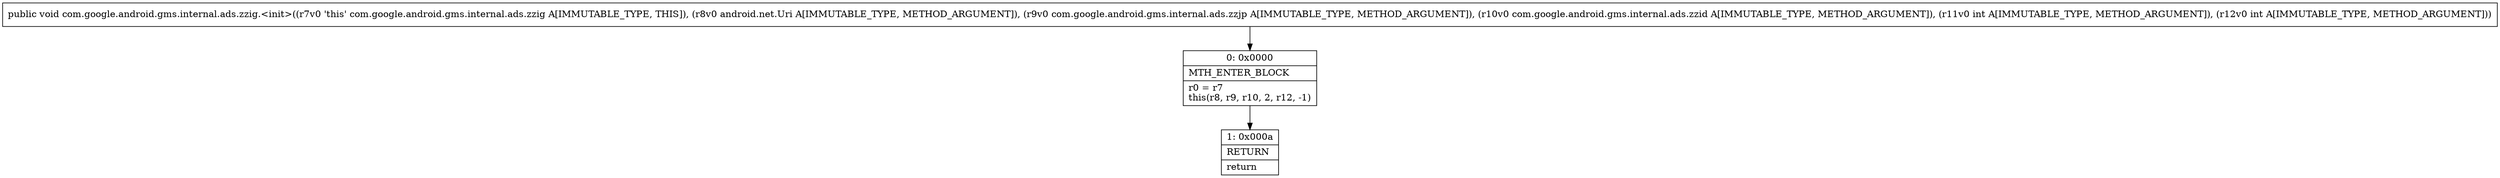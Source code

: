 digraph "CFG forcom.google.android.gms.internal.ads.zzig.\<init\>(Landroid\/net\/Uri;Lcom\/google\/android\/gms\/internal\/ads\/zzjp;Lcom\/google\/android\/gms\/internal\/ads\/zzid;II)V" {
Node_0 [shape=record,label="{0\:\ 0x0000|MTH_ENTER_BLOCK\l|r0 = r7\lthis(r8, r9, r10, 2, r12, \-1)\l}"];
Node_1 [shape=record,label="{1\:\ 0x000a|RETURN\l|return\l}"];
MethodNode[shape=record,label="{public void com.google.android.gms.internal.ads.zzig.\<init\>((r7v0 'this' com.google.android.gms.internal.ads.zzig A[IMMUTABLE_TYPE, THIS]), (r8v0 android.net.Uri A[IMMUTABLE_TYPE, METHOD_ARGUMENT]), (r9v0 com.google.android.gms.internal.ads.zzjp A[IMMUTABLE_TYPE, METHOD_ARGUMENT]), (r10v0 com.google.android.gms.internal.ads.zzid A[IMMUTABLE_TYPE, METHOD_ARGUMENT]), (r11v0 int A[IMMUTABLE_TYPE, METHOD_ARGUMENT]), (r12v0 int A[IMMUTABLE_TYPE, METHOD_ARGUMENT])) }"];
MethodNode -> Node_0;
Node_0 -> Node_1;
}

